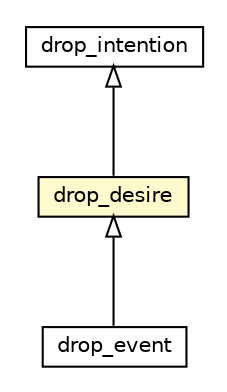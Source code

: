 #!/usr/local/bin/dot
#
# Class diagram 
# Generated by UMLGraph version R5_6_6-1-g9240c4 (http://www.umlgraph.org/)
#

digraph G {
	edge [fontname="Helvetica",fontsize=10,labelfontname="Helvetica",labelfontsize=10];
	node [fontname="Helvetica",fontsize=10,shape=plaintext];
	nodesep=0.25;
	ranksep=0.5;
	// jason.stdlib.drop_intention
	c60894 [label=<<table title="jason.stdlib.drop_intention" border="0" cellborder="1" cellspacing="0" cellpadding="2" port="p" href="./drop_intention.html">
		<tr><td><table border="0" cellspacing="0" cellpadding="1">
<tr><td align="center" balign="center"> drop_intention </td></tr>
		</table></td></tr>
		</table>>, URL="./drop_intention.html", fontname="Helvetica", fontcolor="black", fontsize=10.0];
	// jason.stdlib.drop_event
	c60895 [label=<<table title="jason.stdlib.drop_event" border="0" cellborder="1" cellspacing="0" cellpadding="2" port="p" href="./drop_event.html">
		<tr><td><table border="0" cellspacing="0" cellpadding="1">
<tr><td align="center" balign="center"> drop_event </td></tr>
		</table></td></tr>
		</table>>, URL="./drop_event.html", fontname="Helvetica", fontcolor="black", fontsize=10.0];
	// jason.stdlib.drop_desire
	c60896 [label=<<table title="jason.stdlib.drop_desire" border="0" cellborder="1" cellspacing="0" cellpadding="2" port="p" bgcolor="lemonChiffon" href="./drop_desire.html">
		<tr><td><table border="0" cellspacing="0" cellpadding="1">
<tr><td align="center" balign="center"> drop_desire </td></tr>
		</table></td></tr>
		</table>>, URL="./drop_desire.html", fontname="Helvetica", fontcolor="black", fontsize=10.0];
	//jason.stdlib.drop_event extends jason.stdlib.drop_desire
	c60896:p -> c60895:p [dir=back,arrowtail=empty];
	//jason.stdlib.drop_desire extends jason.stdlib.drop_intention
	c60894:p -> c60896:p [dir=back,arrowtail=empty];
}

